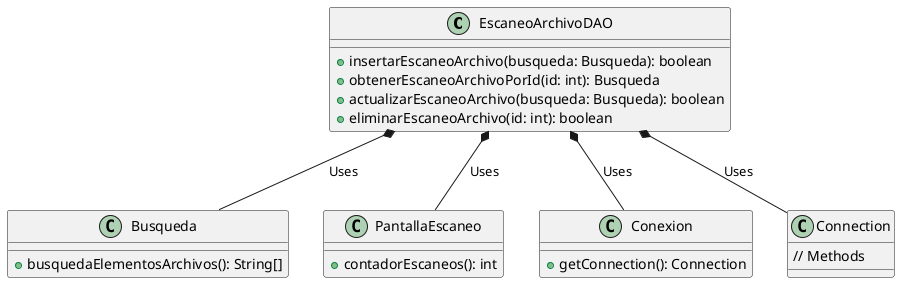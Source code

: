 @startuml 
class EscaneoArchivoDAO { 
    + insertarEscaneoArchivo(busqueda: Busqueda): boolean 
    + obtenerEscaneoArchivoPorId(id: int): Busqueda 
    + actualizarEscaneoArchivo(busqueda: Busqueda): boolean 
    + eliminarEscaneoArchivo(id: int): boolean 
} 
class Busqueda { 
    + busquedaElementosArchivos(): String[] 
} 
class PantallaEscaneo { 
 + contadorEscaneos(): int 
} 
class Conexion { 
    + getConnection(): Connection 
} 
class Connection { 
    // Methods 
} 
EscaneoArchivoDAO *-- Busqueda : Uses 
EscaneoArchivoDAO *-- PantallaEscaneo : Uses 
EscaneoArchivoDAO *-- Conexion : Uses 
EscaneoArchivoDAO *-- Connection : Uses 
@enduml 
